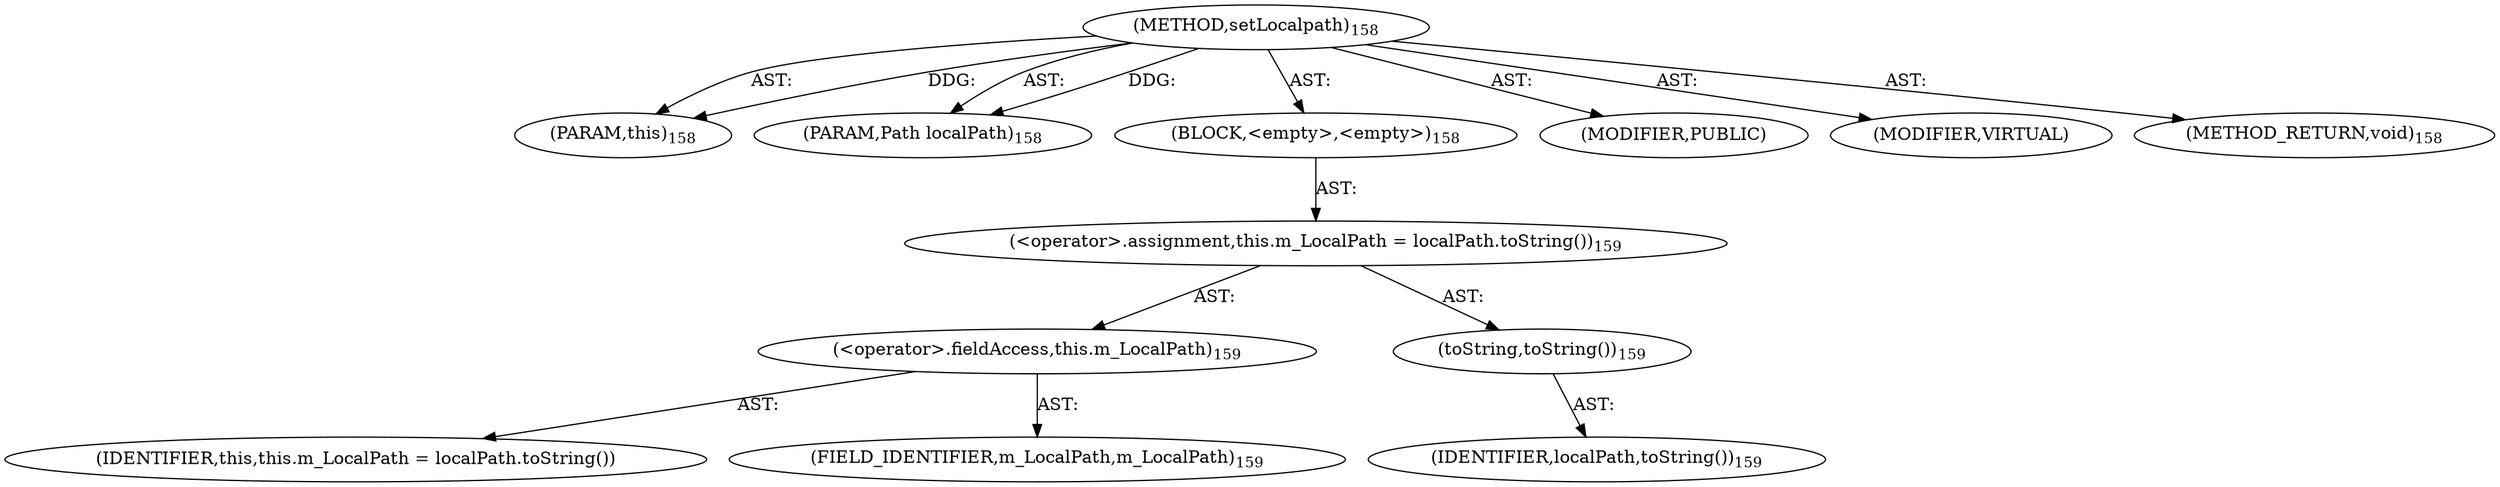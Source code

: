 digraph "setLocalpath" {  
"111669149702" [label = <(METHOD,setLocalpath)<SUB>158</SUB>> ]
"115964117002" [label = <(PARAM,this)<SUB>158</SUB>> ]
"115964117003" [label = <(PARAM,Path localPath)<SUB>158</SUB>> ]
"25769803784" [label = <(BLOCK,&lt;empty&gt;,&lt;empty&gt;)<SUB>158</SUB>> ]
"30064771110" [label = <(&lt;operator&gt;.assignment,this.m_LocalPath = localPath.toString())<SUB>159</SUB>> ]
"30064771111" [label = <(&lt;operator&gt;.fieldAccess,this.m_LocalPath)<SUB>159</SUB>> ]
"68719476771" [label = <(IDENTIFIER,this,this.m_LocalPath = localPath.toString())> ]
"55834574849" [label = <(FIELD_IDENTIFIER,m_LocalPath,m_LocalPath)<SUB>159</SUB>> ]
"30064771112" [label = <(toString,toString())<SUB>159</SUB>> ]
"68719476772" [label = <(IDENTIFIER,localPath,toString())<SUB>159</SUB>> ]
"133143986189" [label = <(MODIFIER,PUBLIC)> ]
"133143986190" [label = <(MODIFIER,VIRTUAL)> ]
"128849018886" [label = <(METHOD_RETURN,void)<SUB>158</SUB>> ]
  "111669149702" -> "115964117002"  [ label = "AST: "] 
  "111669149702" -> "115964117003"  [ label = "AST: "] 
  "111669149702" -> "25769803784"  [ label = "AST: "] 
  "111669149702" -> "133143986189"  [ label = "AST: "] 
  "111669149702" -> "133143986190"  [ label = "AST: "] 
  "111669149702" -> "128849018886"  [ label = "AST: "] 
  "25769803784" -> "30064771110"  [ label = "AST: "] 
  "30064771110" -> "30064771111"  [ label = "AST: "] 
  "30064771110" -> "30064771112"  [ label = "AST: "] 
  "30064771111" -> "68719476771"  [ label = "AST: "] 
  "30064771111" -> "55834574849"  [ label = "AST: "] 
  "30064771112" -> "68719476772"  [ label = "AST: "] 
  "111669149702" -> "115964117002"  [ label = "DDG: "] 
  "111669149702" -> "115964117003"  [ label = "DDG: "] 
}
